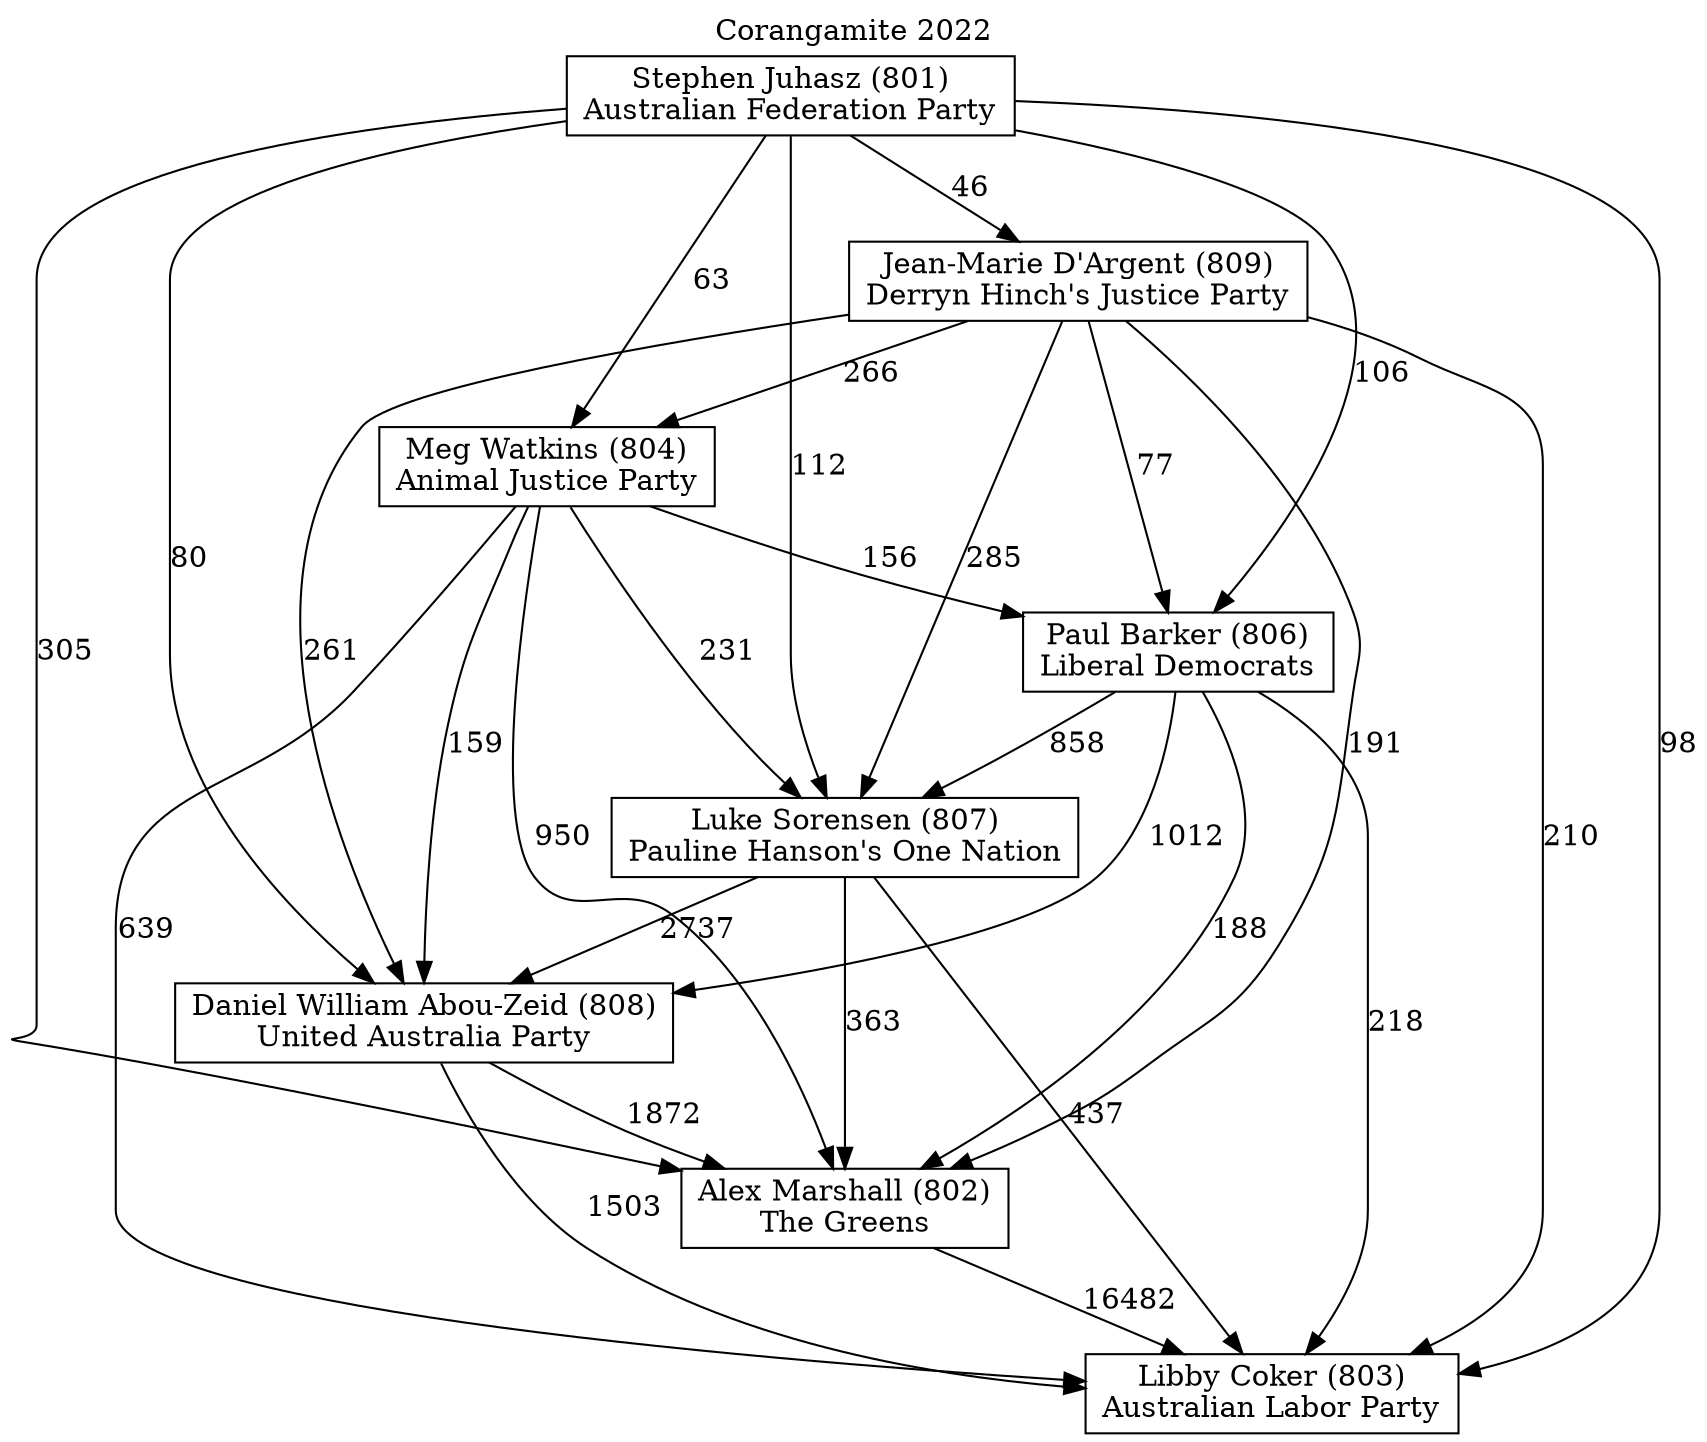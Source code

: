 // House preference flow
digraph "Libby Coker (803)_Corangamite_2022" {
	graph [label="Corangamite 2022" labelloc=t mclimit=10]
	node [shape=box]
	"Jean-Marie D'Argent (809)" [label="Jean-Marie D'Argent (809)
Derryn Hinch's Justice Party"]
	"Stephen Juhasz (801)" [label="Stephen Juhasz (801)
Australian Federation Party"]
	"Libby Coker (803)" [label="Libby Coker (803)
Australian Labor Party"]
	"Daniel William Abou-Zeid (808)" [label="Daniel William Abou-Zeid (808)
United Australia Party"]
	"Meg Watkins (804)" [label="Meg Watkins (804)
Animal Justice Party"]
	"Paul Barker (806)" [label="Paul Barker (806)
Liberal Democrats"]
	"Luke Sorensen (807)" [label="Luke Sorensen (807)
Pauline Hanson's One Nation"]
	"Alex Marshall (802)" [label="Alex Marshall (802)
The Greens"]
	"Jean-Marie D'Argent (809)" -> "Alex Marshall (802)" [label=191]
	"Daniel William Abou-Zeid (808)" -> "Libby Coker (803)" [label=1503]
	"Stephen Juhasz (801)" -> "Libby Coker (803)" [label=98]
	"Stephen Juhasz (801)" -> "Paul Barker (806)" [label=106]
	"Meg Watkins (804)" -> "Alex Marshall (802)" [label=950]
	"Daniel William Abou-Zeid (808)" -> "Alex Marshall (802)" [label=1872]
	"Meg Watkins (804)" -> "Luke Sorensen (807)" [label=231]
	"Jean-Marie D'Argent (809)" -> "Daniel William Abou-Zeid (808)" [label=261]
	"Paul Barker (806)" -> "Luke Sorensen (807)" [label=858]
	"Stephen Juhasz (801)" -> "Alex Marshall (802)" [label=305]
	"Stephen Juhasz (801)" -> "Daniel William Abou-Zeid (808)" [label=80]
	"Paul Barker (806)" -> "Alex Marshall (802)" [label=188]
	"Jean-Marie D'Argent (809)" -> "Luke Sorensen (807)" [label=285]
	"Jean-Marie D'Argent (809)" -> "Meg Watkins (804)" [label=266]
	"Jean-Marie D'Argent (809)" -> "Paul Barker (806)" [label=77]
	"Paul Barker (806)" -> "Libby Coker (803)" [label=218]
	"Stephen Juhasz (801)" -> "Jean-Marie D'Argent (809)" [label=46]
	"Luke Sorensen (807)" -> "Daniel William Abou-Zeid (808)" [label=2737]
	"Meg Watkins (804)" -> "Daniel William Abou-Zeid (808)" [label=159]
	"Meg Watkins (804)" -> "Libby Coker (803)" [label=639]
	"Alex Marshall (802)" -> "Libby Coker (803)" [label=16482]
	"Paul Barker (806)" -> "Daniel William Abou-Zeid (808)" [label=1012]
	"Stephen Juhasz (801)" -> "Luke Sorensen (807)" [label=112]
	"Luke Sorensen (807)" -> "Libby Coker (803)" [label=437]
	"Meg Watkins (804)" -> "Paul Barker (806)" [label=156]
	"Stephen Juhasz (801)" -> "Meg Watkins (804)" [label=63]
	"Jean-Marie D'Argent (809)" -> "Libby Coker (803)" [label=210]
	"Luke Sorensen (807)" -> "Alex Marshall (802)" [label=363]
}
